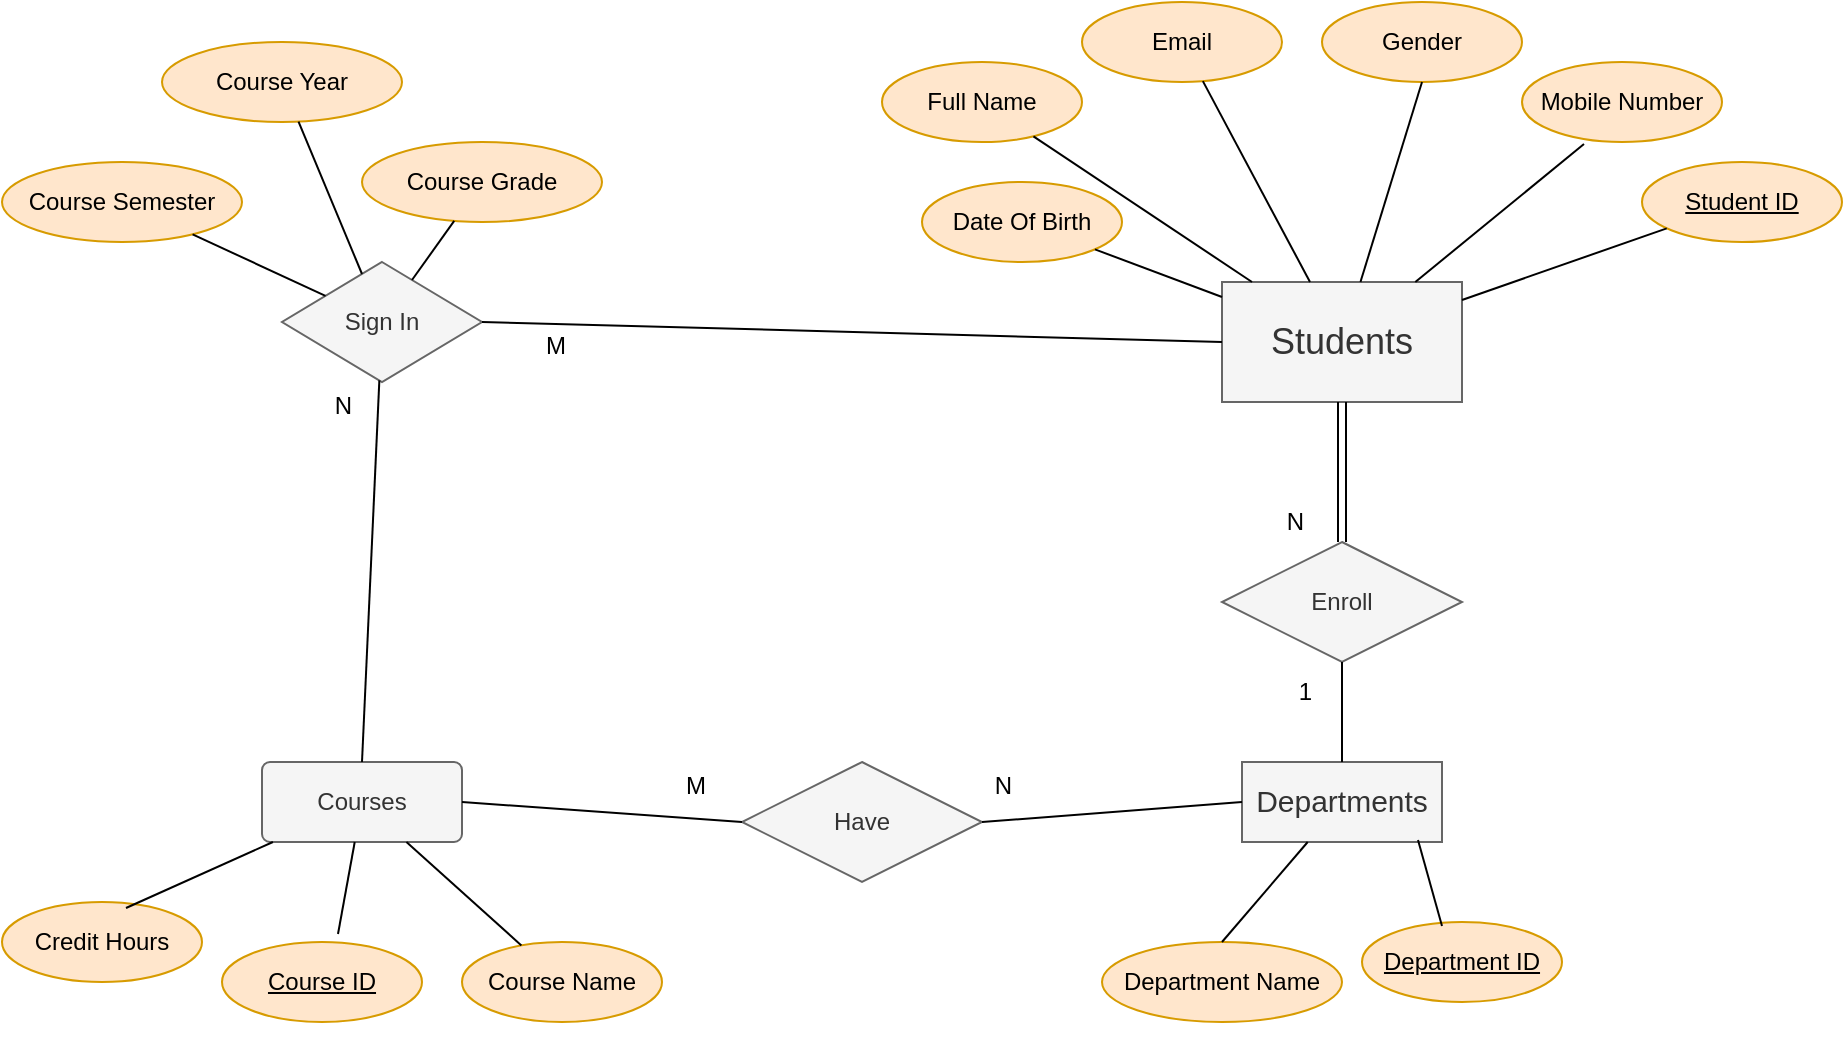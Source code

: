 <mxfile version="23.1.2" type="device">
  <diagram name="Page-1" id="B5YggesGqB6vWMTBKsuY">
    <mxGraphModel dx="1210" dy="643" grid="1" gridSize="10" guides="1" tooltips="1" connect="1" arrows="1" fold="1" page="1" pageScale="1" pageWidth="1654" pageHeight="2336" math="0" shadow="0">
      <root>
        <mxCell id="0" />
        <mxCell id="1" parent="0" />
        <mxCell id="tMXFzxCmxvHccaeZ4-Bl-1" value="&lt;div style=&quot;font-size: 18px;&quot;&gt;Students&lt;/div&gt;" style="rounded=0;whiteSpace=wrap;html=1;fillColor=#f5f5f5;fontColor=#333333;strokeColor=#666666;" vertex="1" parent="1">
          <mxGeometry x="840" y="480" width="120" height="60" as="geometry" />
        </mxCell>
        <mxCell id="tMXFzxCmxvHccaeZ4-Bl-7" value="&lt;div&gt;Full Name&lt;/div&gt;" style="ellipse;whiteSpace=wrap;html=1;align=center;fillColor=#ffe6cc;strokeColor=#d79b00;" vertex="1" parent="1">
          <mxGeometry x="670" y="370" width="100" height="40" as="geometry" />
        </mxCell>
        <mxCell id="tMXFzxCmxvHccaeZ4-Bl-8" value="&lt;div&gt;Student ID&lt;/div&gt;" style="ellipse;whiteSpace=wrap;html=1;align=center;fontStyle=4;fillColor=#ffe6cc;strokeColor=#d79b00;" vertex="1" parent="1">
          <mxGeometry x="1050" y="420" width="100" height="40" as="geometry" />
        </mxCell>
        <mxCell id="tMXFzxCmxvHccaeZ4-Bl-9" value="&lt;div&gt;Date Of Birth&lt;/div&gt;" style="ellipse;whiteSpace=wrap;html=1;align=center;fillColor=#ffe6cc;strokeColor=#d79b00;" vertex="1" parent="1">
          <mxGeometry x="690" y="430" width="100" height="40" as="geometry" />
        </mxCell>
        <mxCell id="tMXFzxCmxvHccaeZ4-Bl-10" value="&lt;div&gt;Email&lt;/div&gt;" style="ellipse;whiteSpace=wrap;html=1;align=center;fillColor=#ffe6cc;strokeColor=#d79b00;" vertex="1" parent="1">
          <mxGeometry x="770" y="340" width="100" height="40" as="geometry" />
        </mxCell>
        <mxCell id="tMXFzxCmxvHccaeZ4-Bl-11" value="&lt;div&gt;Gender&lt;/div&gt;" style="ellipse;whiteSpace=wrap;html=1;align=center;fillColor=#ffe6cc;strokeColor=#d79b00;" vertex="1" parent="1">
          <mxGeometry x="890" y="340" width="100" height="40" as="geometry" />
        </mxCell>
        <mxCell id="tMXFzxCmxvHccaeZ4-Bl-12" value="&lt;div&gt;Mobile Number&lt;/div&gt;" style="ellipse;whiteSpace=wrap;html=1;align=center;fillColor=#ffe6cc;strokeColor=#d79b00;" vertex="1" parent="1">
          <mxGeometry x="990" y="370" width="100" height="40" as="geometry" />
        </mxCell>
        <mxCell id="tMXFzxCmxvHccaeZ4-Bl-13" value="" style="endArrow=none;html=1;rounded=0;" edge="1" parent="1" source="tMXFzxCmxvHccaeZ4-Bl-8" target="tMXFzxCmxvHccaeZ4-Bl-1">
          <mxGeometry relative="1" as="geometry">
            <mxPoint x="780" y="560" as="sourcePoint" />
            <mxPoint x="940" y="560" as="targetPoint" />
          </mxGeometry>
        </mxCell>
        <mxCell id="tMXFzxCmxvHccaeZ4-Bl-14" value="" style="endArrow=none;html=1;rounded=0;" edge="1" parent="1" source="tMXFzxCmxvHccaeZ4-Bl-7" target="tMXFzxCmxvHccaeZ4-Bl-1">
          <mxGeometry relative="1" as="geometry">
            <mxPoint x="780" y="560" as="sourcePoint" />
            <mxPoint x="940" y="560" as="targetPoint" />
          </mxGeometry>
        </mxCell>
        <mxCell id="tMXFzxCmxvHccaeZ4-Bl-15" value="" style="endArrow=none;html=1;rounded=0;" edge="1" parent="1" source="tMXFzxCmxvHccaeZ4-Bl-10" target="tMXFzxCmxvHccaeZ4-Bl-1">
          <mxGeometry relative="1" as="geometry">
            <mxPoint x="780" y="560" as="sourcePoint" />
            <mxPoint x="940" y="560" as="targetPoint" />
          </mxGeometry>
        </mxCell>
        <mxCell id="tMXFzxCmxvHccaeZ4-Bl-16" value="" style="endArrow=none;html=1;rounded=0;entryX=0.5;entryY=1;entryDx=0;entryDy=0;" edge="1" parent="1" source="tMXFzxCmxvHccaeZ4-Bl-1" target="tMXFzxCmxvHccaeZ4-Bl-11">
          <mxGeometry relative="1" as="geometry">
            <mxPoint x="780" y="560" as="sourcePoint" />
            <mxPoint x="940" y="560" as="targetPoint" />
          </mxGeometry>
        </mxCell>
        <mxCell id="tMXFzxCmxvHccaeZ4-Bl-17" value="" style="endArrow=none;html=1;rounded=0;entryX=0.31;entryY=1.025;entryDx=0;entryDy=0;entryPerimeter=0;" edge="1" parent="1" source="tMXFzxCmxvHccaeZ4-Bl-1" target="tMXFzxCmxvHccaeZ4-Bl-12">
          <mxGeometry relative="1" as="geometry">
            <mxPoint x="780" y="560" as="sourcePoint" />
            <mxPoint x="940" y="560" as="targetPoint" />
          </mxGeometry>
        </mxCell>
        <mxCell id="tMXFzxCmxvHccaeZ4-Bl-20" value="" style="endArrow=none;html=1;rounded=0;" edge="1" parent="1" source="tMXFzxCmxvHccaeZ4-Bl-9" target="tMXFzxCmxvHccaeZ4-Bl-1">
          <mxGeometry relative="1" as="geometry">
            <mxPoint x="780" y="560" as="sourcePoint" />
            <mxPoint x="940" y="560" as="targetPoint" />
          </mxGeometry>
        </mxCell>
        <mxCell id="tMXFzxCmxvHccaeZ4-Bl-21" value="&lt;div&gt;Enroll &lt;br&gt;&lt;/div&gt;" style="shape=rhombus;perimeter=rhombusPerimeter;whiteSpace=wrap;html=1;align=center;fillColor=#f5f5f5;fontColor=#333333;strokeColor=#666666;" vertex="1" parent="1">
          <mxGeometry x="840" y="610" width="120" height="60" as="geometry" />
        </mxCell>
        <mxCell id="tMXFzxCmxvHccaeZ4-Bl-22" value="&lt;div style=&quot;font-size: 17px;&quot;&gt;&lt;font style=&quot;font-size: 15px;&quot;&gt;Departments&lt;/font&gt;&lt;/div&gt;" style="whiteSpace=wrap;html=1;align=center;fillColor=#f5f5f5;fontColor=#333333;strokeColor=#666666;" vertex="1" parent="1">
          <mxGeometry x="850" y="720" width="100" height="40" as="geometry" />
        </mxCell>
        <mxCell id="tMXFzxCmxvHccaeZ4-Bl-25" value="" style="shape=link;html=1;rounded=0;exitX=0.5;exitY=1;exitDx=0;exitDy=0;" edge="1" parent="1" source="tMXFzxCmxvHccaeZ4-Bl-1" target="tMXFzxCmxvHccaeZ4-Bl-21">
          <mxGeometry relative="1" as="geometry">
            <mxPoint x="780" y="560" as="sourcePoint" />
            <mxPoint x="940" y="560" as="targetPoint" />
          </mxGeometry>
        </mxCell>
        <mxCell id="tMXFzxCmxvHccaeZ4-Bl-26" value="N" style="resizable=0;html=1;whiteSpace=wrap;align=right;verticalAlign=bottom;" connectable="0" vertex="1" parent="tMXFzxCmxvHccaeZ4-Bl-25">
          <mxGeometry x="1" relative="1" as="geometry">
            <mxPoint x="-18" y="-2" as="offset" />
          </mxGeometry>
        </mxCell>
        <mxCell id="tMXFzxCmxvHccaeZ4-Bl-29" value="" style="endArrow=none;html=1;rounded=0;entryX=0.5;entryY=1;entryDx=0;entryDy=0;exitX=0.5;exitY=0;exitDx=0;exitDy=0;" edge="1" parent="1" source="tMXFzxCmxvHccaeZ4-Bl-22" target="tMXFzxCmxvHccaeZ4-Bl-21">
          <mxGeometry relative="1" as="geometry">
            <mxPoint x="500" y="620" as="sourcePoint" />
            <mxPoint x="660" y="620" as="targetPoint" />
          </mxGeometry>
        </mxCell>
        <mxCell id="tMXFzxCmxvHccaeZ4-Bl-30" value="1" style="resizable=0;html=1;whiteSpace=wrap;align=right;verticalAlign=bottom;" connectable="0" vertex="1" parent="tMXFzxCmxvHccaeZ4-Bl-29">
          <mxGeometry x="1" relative="1" as="geometry">
            <mxPoint x="-14" y="23" as="offset" />
          </mxGeometry>
        </mxCell>
        <mxCell id="tMXFzxCmxvHccaeZ4-Bl-31" value="&lt;div&gt;Department ID&lt;/div&gt;" style="ellipse;whiteSpace=wrap;html=1;align=center;fontStyle=4;fillColor=#ffe6cc;strokeColor=#d79b00;" vertex="1" parent="1">
          <mxGeometry x="910" y="800" width="100" height="40" as="geometry" />
        </mxCell>
        <mxCell id="tMXFzxCmxvHccaeZ4-Bl-32" value="&lt;div&gt;Department Name&lt;/div&gt;" style="ellipse;whiteSpace=wrap;html=1;align=center;fillColor=#ffe6cc;strokeColor=#d79b00;" vertex="1" parent="1">
          <mxGeometry x="780" y="810" width="120" height="40" as="geometry" />
        </mxCell>
        <mxCell id="tMXFzxCmxvHccaeZ4-Bl-33" value="" style="endArrow=none;html=1;rounded=0;exitX=0.5;exitY=0;exitDx=0;exitDy=0;" edge="1" parent="1" source="tMXFzxCmxvHccaeZ4-Bl-32" target="tMXFzxCmxvHccaeZ4-Bl-22">
          <mxGeometry relative="1" as="geometry">
            <mxPoint x="500" y="650" as="sourcePoint" />
            <mxPoint x="660" y="650" as="targetPoint" />
          </mxGeometry>
        </mxCell>
        <mxCell id="tMXFzxCmxvHccaeZ4-Bl-34" value="" style="endArrow=none;html=1;rounded=0;entryX=0.4;entryY=0.05;entryDx=0;entryDy=0;entryPerimeter=0;exitX=0.88;exitY=0.975;exitDx=0;exitDy=0;exitPerimeter=0;" edge="1" parent="1" source="tMXFzxCmxvHccaeZ4-Bl-22" target="tMXFzxCmxvHccaeZ4-Bl-31">
          <mxGeometry relative="1" as="geometry">
            <mxPoint x="500" y="650" as="sourcePoint" />
            <mxPoint x="660" y="650" as="targetPoint" />
          </mxGeometry>
        </mxCell>
        <mxCell id="tMXFzxCmxvHccaeZ4-Bl-36" value="&lt;div&gt;Have&lt;/div&gt;" style="shape=rhombus;perimeter=rhombusPerimeter;whiteSpace=wrap;html=1;align=center;fillColor=#f5f5f5;fontColor=#333333;strokeColor=#666666;" vertex="1" parent="1">
          <mxGeometry x="600" y="720" width="120" height="60" as="geometry" />
        </mxCell>
        <mxCell id="tMXFzxCmxvHccaeZ4-Bl-37" value="" style="endArrow=none;html=1;rounded=0;exitX=0;exitY=0.5;exitDx=0;exitDy=0;entryX=1;entryY=0.5;entryDx=0;entryDy=0;" edge="1" parent="1" source="tMXFzxCmxvHccaeZ4-Bl-22" target="tMXFzxCmxvHccaeZ4-Bl-36">
          <mxGeometry relative="1" as="geometry">
            <mxPoint x="580" y="590" as="sourcePoint" />
            <mxPoint x="690" y="740" as="targetPoint" />
          </mxGeometry>
        </mxCell>
        <mxCell id="tMXFzxCmxvHccaeZ4-Bl-38" value="N" style="resizable=0;html=1;whiteSpace=wrap;align=right;verticalAlign=bottom;" connectable="0" vertex="1" parent="tMXFzxCmxvHccaeZ4-Bl-37">
          <mxGeometry x="1" relative="1" as="geometry">
            <mxPoint x="17" y="-10" as="offset" />
          </mxGeometry>
        </mxCell>
        <mxCell id="tMXFzxCmxvHccaeZ4-Bl-39" value="&lt;div&gt;Courses&lt;/div&gt;" style="rounded=1;arcSize=10;whiteSpace=wrap;html=1;align=center;fillColor=#f5f5f5;fontColor=#333333;strokeColor=#666666;" vertex="1" parent="1">
          <mxGeometry x="360" y="720" width="100" height="40" as="geometry" />
        </mxCell>
        <mxCell id="tMXFzxCmxvHccaeZ4-Bl-40" value="&lt;div&gt;Course Name&lt;/div&gt;" style="ellipse;whiteSpace=wrap;html=1;align=center;fillColor=#ffe6cc;strokeColor=#d79b00;" vertex="1" parent="1">
          <mxGeometry x="460" y="810" width="100" height="40" as="geometry" />
        </mxCell>
        <mxCell id="tMXFzxCmxvHccaeZ4-Bl-41" value="&lt;div&gt;Credit Hours&lt;/div&gt;" style="ellipse;whiteSpace=wrap;html=1;align=center;fillColor=#ffe6cc;strokeColor=#d79b00;" vertex="1" parent="1">
          <mxGeometry x="230" y="790" width="100" height="40" as="geometry" />
        </mxCell>
        <mxCell id="tMXFzxCmxvHccaeZ4-Bl-43" value="Course ID" style="ellipse;whiteSpace=wrap;html=1;align=center;fontStyle=4;fillColor=#ffe6cc;strokeColor=#d79b00;" vertex="1" parent="1">
          <mxGeometry x="340" y="810" width="100" height="40" as="geometry" />
        </mxCell>
        <mxCell id="tMXFzxCmxvHccaeZ4-Bl-44" value="" style="endArrow=none;html=1;rounded=0;exitX=0.62;exitY=0.075;exitDx=0;exitDy=0;exitPerimeter=0;" edge="1" parent="1" source="tMXFzxCmxvHccaeZ4-Bl-41" target="tMXFzxCmxvHccaeZ4-Bl-39">
          <mxGeometry relative="1" as="geometry">
            <mxPoint x="580" y="590" as="sourcePoint" />
            <mxPoint x="740" y="590" as="targetPoint" />
          </mxGeometry>
        </mxCell>
        <mxCell id="tMXFzxCmxvHccaeZ4-Bl-45" value="" style="endArrow=none;html=1;rounded=0;exitX=0.58;exitY=-0.1;exitDx=0;exitDy=0;exitPerimeter=0;" edge="1" parent="1" source="tMXFzxCmxvHccaeZ4-Bl-43" target="tMXFzxCmxvHccaeZ4-Bl-39">
          <mxGeometry relative="1" as="geometry">
            <mxPoint x="580" y="590" as="sourcePoint" />
            <mxPoint x="740" y="590" as="targetPoint" />
          </mxGeometry>
        </mxCell>
        <mxCell id="tMXFzxCmxvHccaeZ4-Bl-48" value="" style="endArrow=none;html=1;rounded=0;" edge="1" parent="1" source="tMXFzxCmxvHccaeZ4-Bl-39" target="tMXFzxCmxvHccaeZ4-Bl-40">
          <mxGeometry relative="1" as="geometry">
            <mxPoint x="580" y="590" as="sourcePoint" />
            <mxPoint x="740" y="590" as="targetPoint" />
          </mxGeometry>
        </mxCell>
        <mxCell id="tMXFzxCmxvHccaeZ4-Bl-49" value="" style="endArrow=none;html=1;rounded=0;exitX=0;exitY=0.5;exitDx=0;exitDy=0;entryX=1;entryY=0.5;entryDx=0;entryDy=0;" edge="1" parent="1" source="tMXFzxCmxvHccaeZ4-Bl-36" target="tMXFzxCmxvHccaeZ4-Bl-39">
          <mxGeometry relative="1" as="geometry">
            <mxPoint x="580" y="590" as="sourcePoint" />
            <mxPoint x="740" y="590" as="targetPoint" />
          </mxGeometry>
        </mxCell>
        <mxCell id="tMXFzxCmxvHccaeZ4-Bl-50" value="M" style="resizable=0;html=1;whiteSpace=wrap;align=left;verticalAlign=bottom;" connectable="0" vertex="1" parent="tMXFzxCmxvHccaeZ4-Bl-49">
          <mxGeometry x="-1" relative="1" as="geometry">
            <mxPoint x="-30" y="-10" as="offset" />
          </mxGeometry>
        </mxCell>
        <mxCell id="tMXFzxCmxvHccaeZ4-Bl-52" value="&lt;div&gt;Sign In&lt;/div&gt;" style="shape=rhombus;perimeter=rhombusPerimeter;whiteSpace=wrap;html=1;align=center;fillColor=#f5f5f5;fontColor=#333333;strokeColor=#666666;" vertex="1" parent="1">
          <mxGeometry x="370" y="470" width="100" height="60" as="geometry" />
        </mxCell>
        <mxCell id="tMXFzxCmxvHccaeZ4-Bl-53" value="" style="endArrow=none;html=1;rounded=0;exitX=1;exitY=0.5;exitDx=0;exitDy=0;entryX=0;entryY=0.5;entryDx=0;entryDy=0;" edge="1" parent="1" source="tMXFzxCmxvHccaeZ4-Bl-52" target="tMXFzxCmxvHccaeZ4-Bl-1">
          <mxGeometry relative="1" as="geometry">
            <mxPoint x="580" y="590" as="sourcePoint" />
            <mxPoint x="740" y="590" as="targetPoint" />
          </mxGeometry>
        </mxCell>
        <mxCell id="tMXFzxCmxvHccaeZ4-Bl-54" value="M" style="resizable=0;html=1;whiteSpace=wrap;align=left;verticalAlign=bottom;" connectable="0" vertex="1" parent="tMXFzxCmxvHccaeZ4-Bl-53">
          <mxGeometry x="-1" relative="1" as="geometry">
            <mxPoint x="30" y="20" as="offset" />
          </mxGeometry>
        </mxCell>
        <mxCell id="tMXFzxCmxvHccaeZ4-Bl-56" value="" style="endArrow=none;html=1;rounded=0;exitX=0.5;exitY=0;exitDx=0;exitDy=0;" edge="1" parent="1" source="tMXFzxCmxvHccaeZ4-Bl-39" target="tMXFzxCmxvHccaeZ4-Bl-52">
          <mxGeometry relative="1" as="geometry">
            <mxPoint x="580" y="590" as="sourcePoint" />
            <mxPoint x="740" y="590" as="targetPoint" />
          </mxGeometry>
        </mxCell>
        <mxCell id="tMXFzxCmxvHccaeZ4-Bl-58" value="N" style="resizable=0;html=1;whiteSpace=wrap;align=right;verticalAlign=bottom;" connectable="0" vertex="1" parent="tMXFzxCmxvHccaeZ4-Bl-56">
          <mxGeometry x="1" relative="1" as="geometry">
            <mxPoint x="-12" y="21" as="offset" />
          </mxGeometry>
        </mxCell>
        <mxCell id="tMXFzxCmxvHccaeZ4-Bl-61" value="&lt;div&gt;Course Year&lt;/div&gt;" style="ellipse;whiteSpace=wrap;html=1;align=center;fillColor=#ffe6cc;strokeColor=#d79b00;" vertex="1" parent="1">
          <mxGeometry x="310" y="360" width="120" height="40" as="geometry" />
        </mxCell>
        <mxCell id="tMXFzxCmxvHccaeZ4-Bl-62" value="&lt;div&gt;Course Semester&lt;/div&gt;" style="ellipse;whiteSpace=wrap;html=1;align=center;fillColor=#ffe6cc;strokeColor=#d79b00;" vertex="1" parent="1">
          <mxGeometry x="230" y="420" width="120" height="40" as="geometry" />
        </mxCell>
        <mxCell id="tMXFzxCmxvHccaeZ4-Bl-63" value="&lt;div&gt;Course Grade&lt;/div&gt;" style="ellipse;whiteSpace=wrap;html=1;align=center;fillColor=#ffe6cc;strokeColor=#d79b00;" vertex="1" parent="1">
          <mxGeometry x="410" y="410" width="120" height="40" as="geometry" />
        </mxCell>
        <mxCell id="tMXFzxCmxvHccaeZ4-Bl-64" value="" style="endArrow=none;html=1;rounded=0;" edge="1" parent="1" source="tMXFzxCmxvHccaeZ4-Bl-62" target="tMXFzxCmxvHccaeZ4-Bl-52">
          <mxGeometry relative="1" as="geometry">
            <mxPoint x="580" y="590" as="sourcePoint" />
            <mxPoint x="740" y="590" as="targetPoint" />
          </mxGeometry>
        </mxCell>
        <mxCell id="tMXFzxCmxvHccaeZ4-Bl-65" value="" style="endArrow=none;html=1;rounded=0;" edge="1" parent="1" source="tMXFzxCmxvHccaeZ4-Bl-61" target="tMXFzxCmxvHccaeZ4-Bl-52">
          <mxGeometry relative="1" as="geometry">
            <mxPoint x="580" y="590" as="sourcePoint" />
            <mxPoint x="740" y="590" as="targetPoint" />
          </mxGeometry>
        </mxCell>
        <mxCell id="tMXFzxCmxvHccaeZ4-Bl-66" value="" style="endArrow=none;html=1;rounded=0;" edge="1" parent="1" source="tMXFzxCmxvHccaeZ4-Bl-52" target="tMXFzxCmxvHccaeZ4-Bl-63">
          <mxGeometry relative="1" as="geometry">
            <mxPoint x="580" y="590" as="sourcePoint" />
            <mxPoint x="740" y="590" as="targetPoint" />
          </mxGeometry>
        </mxCell>
        <mxCell id="tMXFzxCmxvHccaeZ4-Bl-67" style="edgeStyle=orthogonalEdgeStyle;rounded=0;orthogonalLoop=1;jettySize=auto;html=1;exitX=0.5;exitY=1;exitDx=0;exitDy=0;" edge="1" parent="1" source="tMXFzxCmxvHccaeZ4-Bl-32" target="tMXFzxCmxvHccaeZ4-Bl-32">
          <mxGeometry relative="1" as="geometry" />
        </mxCell>
      </root>
    </mxGraphModel>
  </diagram>
</mxfile>
